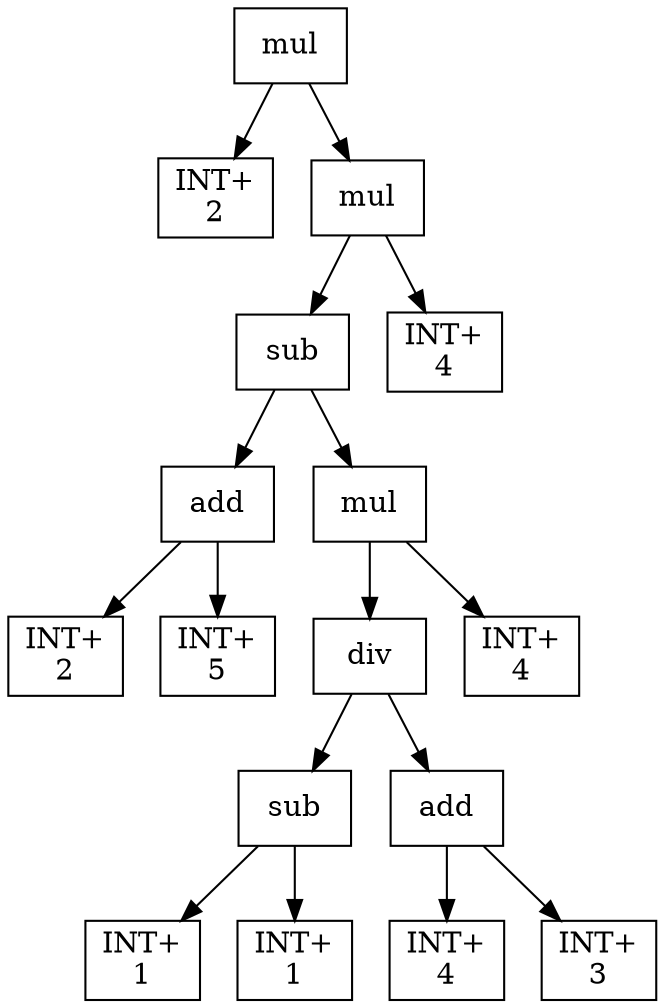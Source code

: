 digraph expr {
  node [shape=box];
  n1 [label="mul"];
  n2 [label="INT+\n2"];
  n3 [label="mul"];
  n4 [label="sub"];
  n5 [label="add"];
  n6 [label="INT+\n2"];
  n7 [label="INT+\n5"];
  n5 -> n6;
  n5 -> n7;
  n8 [label="mul"];
  n9 [label="div"];
  n10 [label="sub"];
  n11 [label="INT+\n1"];
  n12 [label="INT+\n1"];
  n10 -> n11;
  n10 -> n12;
  n13 [label="add"];
  n14 [label="INT+\n4"];
  n15 [label="INT+\n3"];
  n13 -> n14;
  n13 -> n15;
  n9 -> n10;
  n9 -> n13;
  n16 [label="INT+\n4"];
  n8 -> n9;
  n8 -> n16;
  n4 -> n5;
  n4 -> n8;
  n17 [label="INT+\n4"];
  n3 -> n4;
  n3 -> n17;
  n1 -> n2;
  n1 -> n3;
}